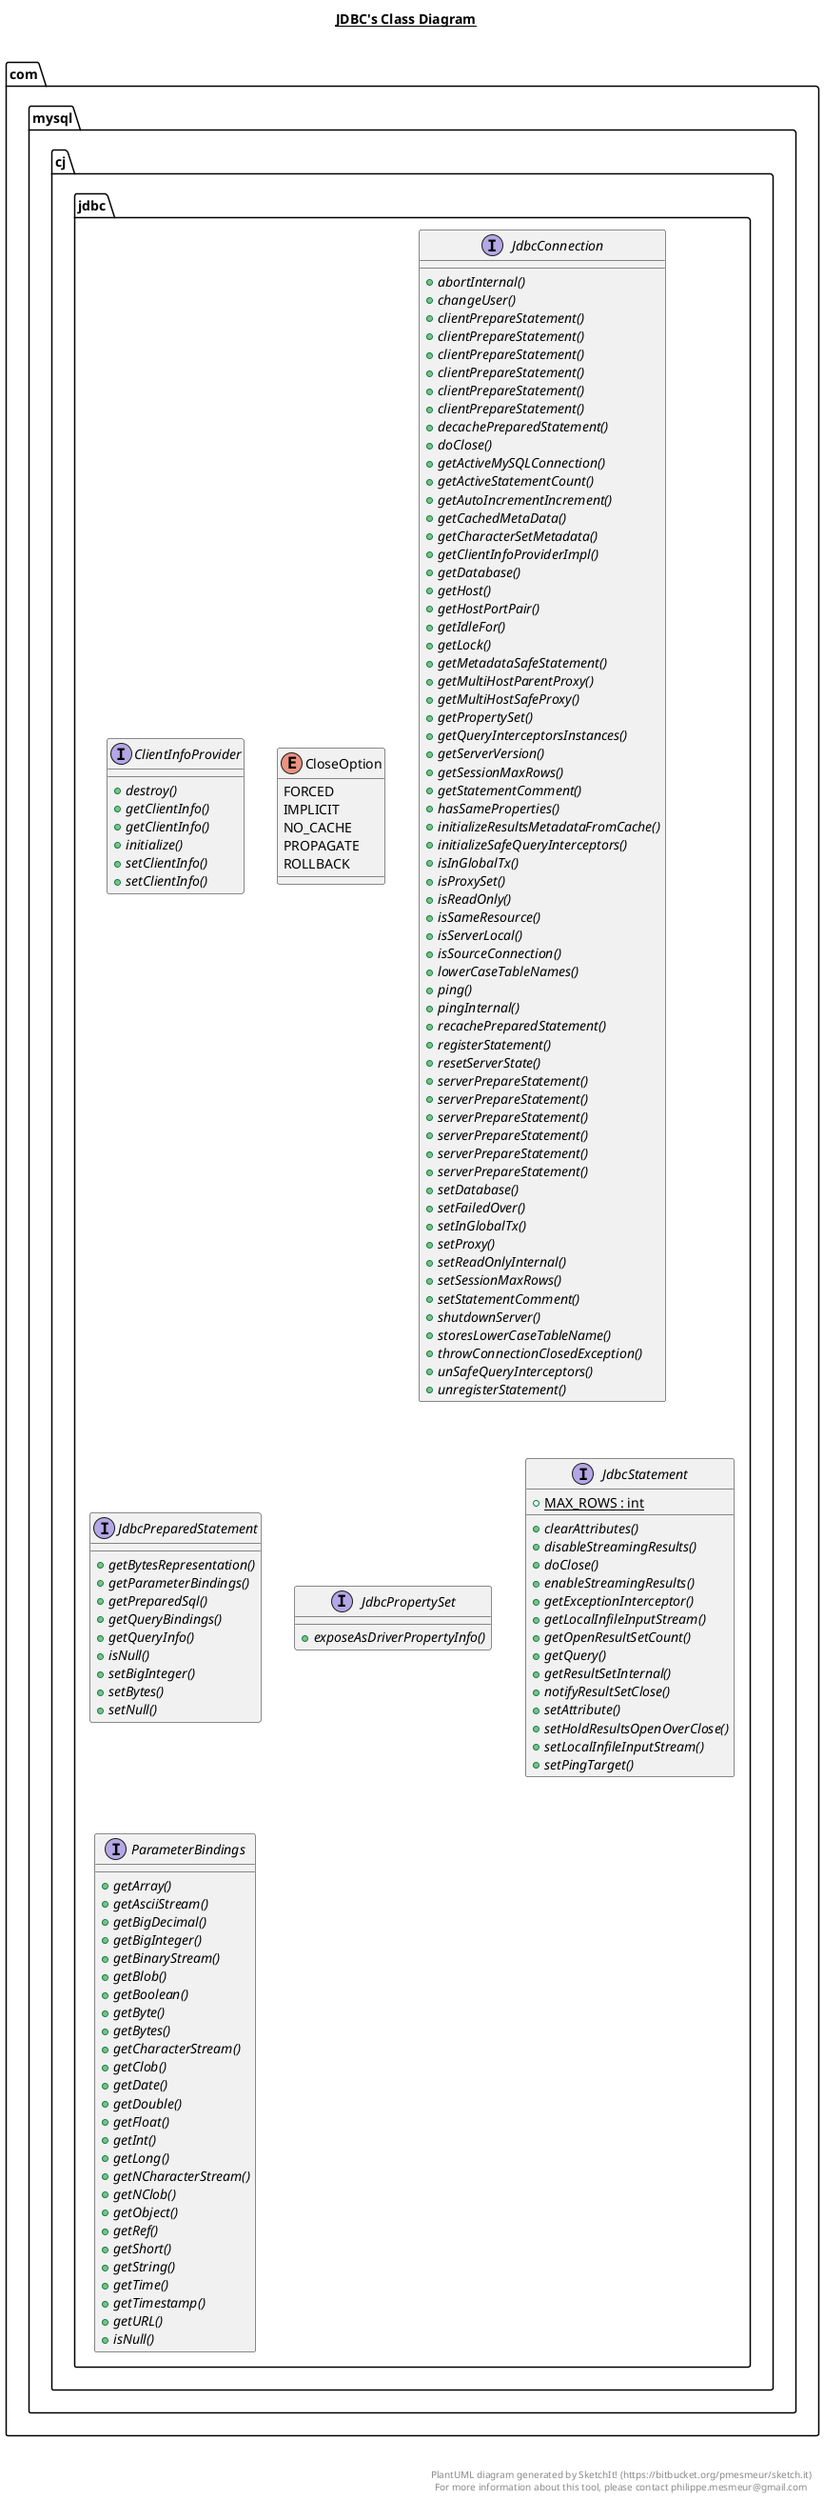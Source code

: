 @startuml

title __JDBC's Class Diagram__\n

  namespace com.mysql.cj {
    namespace jdbc {
      interface com.mysql.cj.jdbc.ClientInfoProvider {
          {abstract} + destroy()
          {abstract} + getClientInfo()
          {abstract} + getClientInfo()
          {abstract} + initialize()
          {abstract} + setClientInfo()
          {abstract} + setClientInfo()
      }
    }
  }
  

  namespace com.mysql.cj {
    namespace jdbc {
      enum CloseOption {
        FORCED
        IMPLICIT
        NO_CACHE
        PROPAGATE
        ROLLBACK
      }
    }
  }
  

  namespace com.mysql.cj {
    namespace jdbc {
      interface com.mysql.cj.jdbc.JdbcConnection {
          {abstract} + abortInternal()
          {abstract} + changeUser()
          {abstract} + clientPrepareStatement()
          {abstract} + clientPrepareStatement()
          {abstract} + clientPrepareStatement()
          {abstract} + clientPrepareStatement()
          {abstract} + clientPrepareStatement()
          {abstract} + clientPrepareStatement()
          {abstract} + decachePreparedStatement()
          {abstract} + doClose()
          {abstract} + getActiveMySQLConnection()
          {abstract} + getActiveStatementCount()
          {abstract} + getAutoIncrementIncrement()
          {abstract} + getCachedMetaData()
          {abstract} + getCharacterSetMetadata()
          {abstract} + getClientInfoProviderImpl()
          {abstract} + getDatabase()
          {abstract} + getHost()
          {abstract} + getHostPortPair()
          {abstract} + getIdleFor()
          {abstract} + getLock()
          {abstract} + getMetadataSafeStatement()
          {abstract} + getMultiHostParentProxy()
          {abstract} + getMultiHostSafeProxy()
          {abstract} + getPropertySet()
          {abstract} + getQueryInterceptorsInstances()
          {abstract} + getServerVersion()
          {abstract} + getSessionMaxRows()
          {abstract} + getStatementComment()
          {abstract} + hasSameProperties()
          {abstract} + initializeResultsMetadataFromCache()
          {abstract} + initializeSafeQueryInterceptors()
          {abstract} + isInGlobalTx()
          {abstract} + isProxySet()
          {abstract} + isReadOnly()
          {abstract} + isSameResource()
          {abstract} + isServerLocal()
          {abstract} + isSourceConnection()
          {abstract} + lowerCaseTableNames()
          {abstract} + ping()
          {abstract} + pingInternal()
          {abstract} + recachePreparedStatement()
          {abstract} + registerStatement()
          {abstract} + resetServerState()
          {abstract} + serverPrepareStatement()
          {abstract} + serverPrepareStatement()
          {abstract} + serverPrepareStatement()
          {abstract} + serverPrepareStatement()
          {abstract} + serverPrepareStatement()
          {abstract} + serverPrepareStatement()
          {abstract} + setDatabase()
          {abstract} + setFailedOver()
          {abstract} + setInGlobalTx()
          {abstract} + setProxy()
          {abstract} + setReadOnlyInternal()
          {abstract} + setSessionMaxRows()
          {abstract} + setStatementComment()
          {abstract} + shutdownServer()
          {abstract} + storesLowerCaseTableName()
          {abstract} + throwConnectionClosedException()
          {abstract} + unSafeQueryInterceptors()
          {abstract} + unregisterStatement()
      }
    }
  }
  

  namespace com.mysql.cj {
    namespace jdbc {
      interface com.mysql.cj.jdbc.JdbcPreparedStatement {
          {abstract} + getBytesRepresentation()
          {abstract} + getParameterBindings()
          {abstract} + getPreparedSql()
          {abstract} + getQueryBindings()
          {abstract} + getQueryInfo()
          {abstract} + isNull()
          {abstract} + setBigInteger()
          {abstract} + setBytes()
          {abstract} + setNull()
      }
    }
  }
  

  namespace com.mysql.cj {
    namespace jdbc {
      interface com.mysql.cj.jdbc.JdbcPropertySet {
          {abstract} + exposeAsDriverPropertyInfo()
      }
    }
  }
  

  namespace com.mysql.cj {
    namespace jdbc {
      interface com.mysql.cj.jdbc.JdbcStatement {
          {static} + MAX_ROWS : int
          {abstract} + clearAttributes()
          {abstract} + disableStreamingResults()
          {abstract} + doClose()
          {abstract} + enableStreamingResults()
          {abstract} + getExceptionInterceptor()
          {abstract} + getLocalInfileInputStream()
          {abstract} + getOpenResultSetCount()
          {abstract} + getQuery()
          {abstract} + getResultSetInternal()
          {abstract} + notifyResultSetClose()
          {abstract} + setAttribute()
          {abstract} + setHoldResultsOpenOverClose()
          {abstract} + setLocalInfileInputStream()
          {abstract} + setPingTarget()
      }
    }
  }
  

  namespace com.mysql.cj {
    namespace jdbc {
      interface com.mysql.cj.jdbc.ParameterBindings {
          {abstract} + getArray()
          {abstract} + getAsciiStream()
          {abstract} + getBigDecimal()
          {abstract} + getBigInteger()
          {abstract} + getBinaryStream()
          {abstract} + getBlob()
          {abstract} + getBoolean()
          {abstract} + getByte()
          {abstract} + getBytes()
          {abstract} + getCharacterStream()
          {abstract} + getClob()
          {abstract} + getDate()
          {abstract} + getDouble()
          {abstract} + getFloat()
          {abstract} + getInt()
          {abstract} + getLong()
          {abstract} + getNCharacterStream()
          {abstract} + getNClob()
          {abstract} + getObject()
          {abstract} + getRef()
          {abstract} + getShort()
          {abstract} + getString()
          {abstract} + getTime()
          {abstract} + getTimestamp()
          {abstract} + getURL()
          {abstract} + isNull()
      }
    }
  }
  



right footer


PlantUML diagram generated by SketchIt! (https://bitbucket.org/pmesmeur/sketch.it)
For more information about this tool, please contact philippe.mesmeur@gmail.com
endfooter

@enduml
